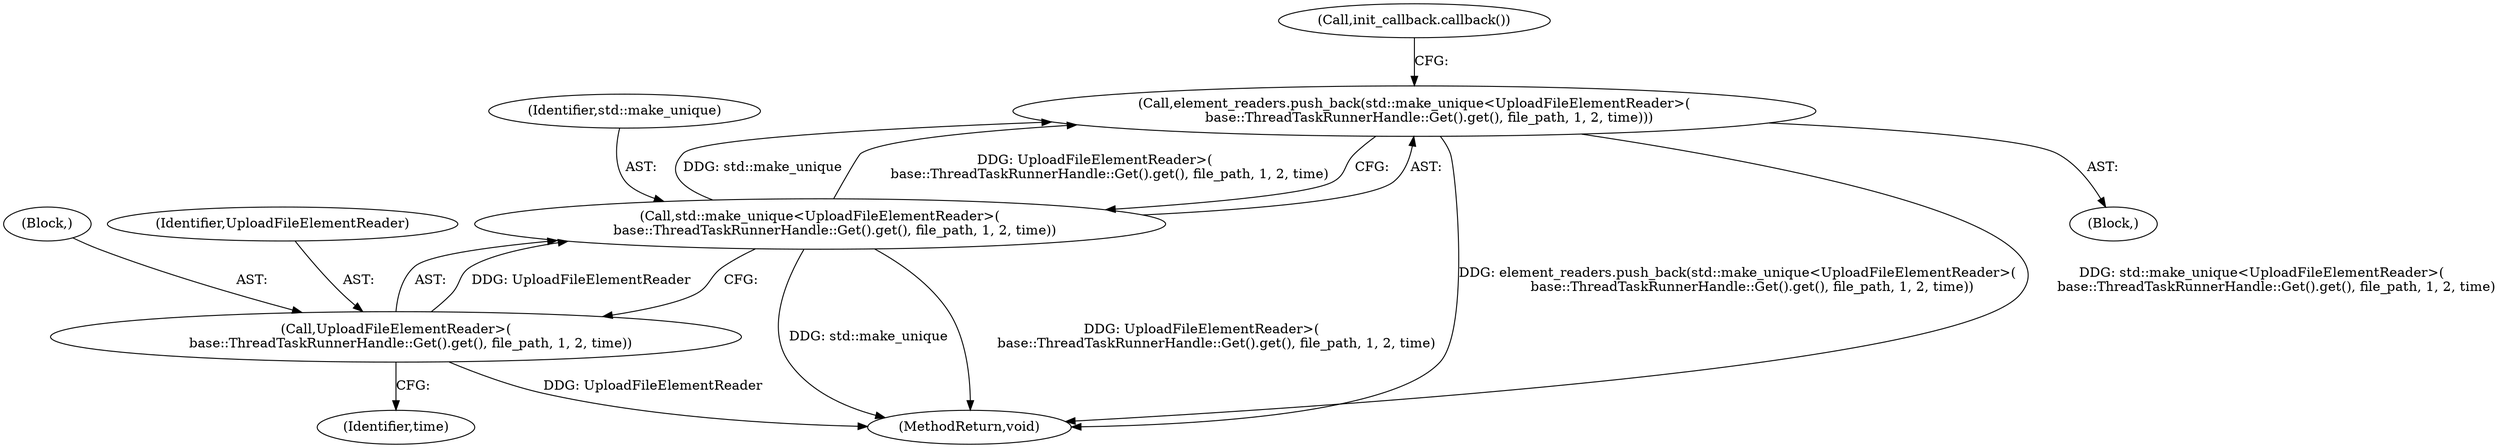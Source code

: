 digraph "0_Chrome_0579ed631fb37de5704b54ed2ee466bf29630ad0_0@API" {
"1000112" [label="(Call,element_readers.push_back(std::make_unique<UploadFileElementReader>(\n       base::ThreadTaskRunnerHandle::Get().get(), file_path, 1, 2, time)))"];
"1000113" [label="(Call,std::make_unique<UploadFileElementReader>(\n       base::ThreadTaskRunnerHandle::Get().get(), file_path, 1, 2, time))"];
"1000115" [label="(Call,UploadFileElementReader>(\n       base::ThreadTaskRunnerHandle::Get().get(), file_path, 1, 2, time))"];
"1000104" [label="(Block,)"];
"1000125" [label="(Identifier,time)"];
"1000130" [label="(Call,init_callback.callback())"];
"1000148" [label="(MethodReturn,void)"];
"1000116" [label="(Identifier,UploadFileElementReader)"];
"1000117" [label="(Block,)"];
"1000113" [label="(Call,std::make_unique<UploadFileElementReader>(\n       base::ThreadTaskRunnerHandle::Get().get(), file_path, 1, 2, time))"];
"1000115" [label="(Call,UploadFileElementReader>(\n       base::ThreadTaskRunnerHandle::Get().get(), file_path, 1, 2, time))"];
"1000112" [label="(Call,element_readers.push_back(std::make_unique<UploadFileElementReader>(\n       base::ThreadTaskRunnerHandle::Get().get(), file_path, 1, 2, time)))"];
"1000114" [label="(Identifier,std::make_unique)"];
"1000112" -> "1000104"  [label="AST: "];
"1000112" -> "1000113"  [label="CFG: "];
"1000113" -> "1000112"  [label="AST: "];
"1000130" -> "1000112"  [label="CFG: "];
"1000112" -> "1000148"  [label="DDG: element_readers.push_back(std::make_unique<UploadFileElementReader>(\n       base::ThreadTaskRunnerHandle::Get().get(), file_path, 1, 2, time))"];
"1000112" -> "1000148"  [label="DDG: std::make_unique<UploadFileElementReader>(\n       base::ThreadTaskRunnerHandle::Get().get(), file_path, 1, 2, time)"];
"1000113" -> "1000112"  [label="DDG: std::make_unique"];
"1000113" -> "1000112"  [label="DDG: UploadFileElementReader>(\n       base::ThreadTaskRunnerHandle::Get().get(), file_path, 1, 2, time)"];
"1000113" -> "1000115"  [label="CFG: "];
"1000114" -> "1000113"  [label="AST: "];
"1000115" -> "1000113"  [label="AST: "];
"1000113" -> "1000148"  [label="DDG: std::make_unique"];
"1000113" -> "1000148"  [label="DDG: UploadFileElementReader>(\n       base::ThreadTaskRunnerHandle::Get().get(), file_path, 1, 2, time)"];
"1000115" -> "1000113"  [label="DDG: UploadFileElementReader"];
"1000115" -> "1000125"  [label="CFG: "];
"1000116" -> "1000115"  [label="AST: "];
"1000117" -> "1000115"  [label="AST: "];
"1000115" -> "1000148"  [label="DDG: UploadFileElementReader"];
}

